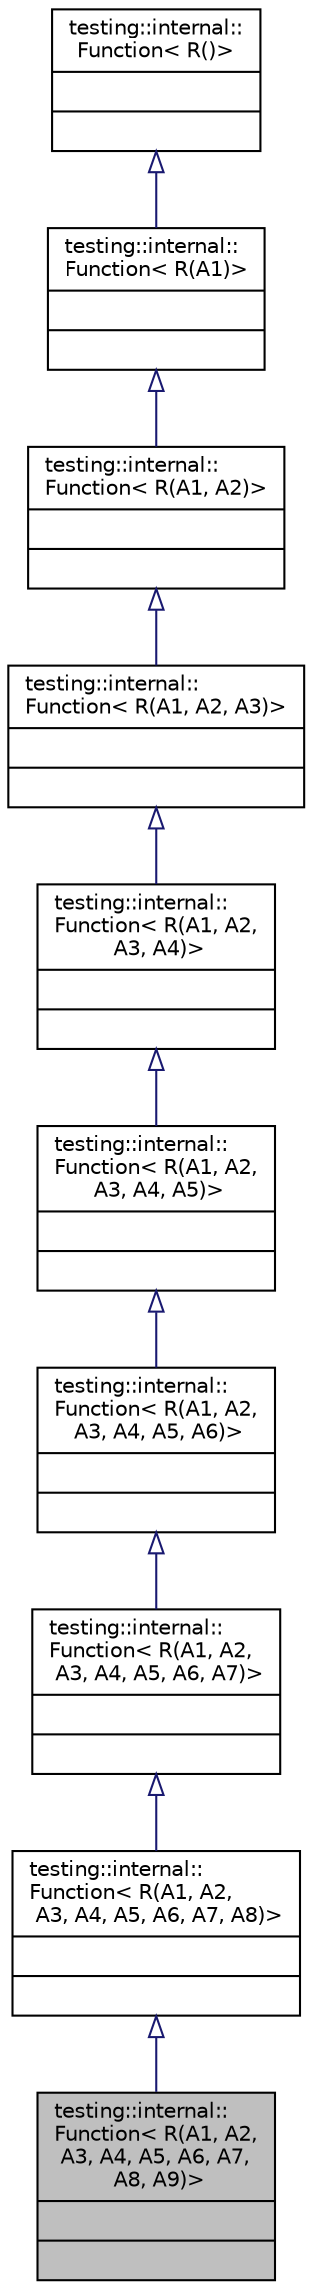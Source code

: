 digraph "testing::internal::Function&lt; R(A1, A2, A3, A4, A5, A6, A7, A8, A9)&gt;"
{
  edge [fontname="Helvetica",fontsize="10",labelfontname="Helvetica",labelfontsize="10"];
  node [fontname="Helvetica",fontsize="10",shape=record];
  Node11 [label="{testing::internal::\lFunction\< R(A1, A2,\l A3, A4, A5, A6, A7,\l A8, A9)\>\n||}",height=0.2,width=0.4,color="black", fillcolor="grey75", style="filled", fontcolor="black"];
  Node12 -> Node11 [dir="back",color="midnightblue",fontsize="10",style="solid",arrowtail="onormal",fontname="Helvetica"];
  Node12 [label="{testing::internal::\lFunction\< R(A1, A2,\l A3, A4, A5, A6, A7, A8)\>\n||}",height=0.2,width=0.4,color="black", fillcolor="white", style="filled",URL="$da/db1/structtesting_1_1internal_1_1_function_3_01_r_07_a1_00_01_a2_00_01_a3_00_01_a4_00_01_a5_00_01_a6_00_01_a7_00_01_a8_08_4.html"];
  Node13 -> Node12 [dir="back",color="midnightblue",fontsize="10",style="solid",arrowtail="onormal",fontname="Helvetica"];
  Node13 [label="{testing::internal::\lFunction\< R(A1, A2,\l A3, A4, A5, A6, A7)\>\n||}",height=0.2,width=0.4,color="black", fillcolor="white", style="filled",URL="$d9/dd2/structtesting_1_1internal_1_1_function_3_01_r_07_a1_00_01_a2_00_01_a3_00_01_a4_00_01_a5_00_01_a6_00_01_a7_08_4.html"];
  Node14 -> Node13 [dir="back",color="midnightblue",fontsize="10",style="solid",arrowtail="onormal",fontname="Helvetica"];
  Node14 [label="{testing::internal::\lFunction\< R(A1, A2,\l A3, A4, A5, A6)\>\n||}",height=0.2,width=0.4,color="black", fillcolor="white", style="filled",URL="$d9/d0b/structtesting_1_1internal_1_1_function_3_01_r_07_a1_00_01_a2_00_01_a3_00_01_a4_00_01_a5_00_01_a6_08_4.html"];
  Node15 -> Node14 [dir="back",color="midnightblue",fontsize="10",style="solid",arrowtail="onormal",fontname="Helvetica"];
  Node15 [label="{testing::internal::\lFunction\< R(A1, A2,\l A3, A4, A5)\>\n||}",height=0.2,width=0.4,color="black", fillcolor="white", style="filled",URL="$d6/d09/structtesting_1_1internal_1_1_function_3_01_r_07_a1_00_01_a2_00_01_a3_00_01_a4_00_01_a5_08_4.html"];
  Node16 -> Node15 [dir="back",color="midnightblue",fontsize="10",style="solid",arrowtail="onormal",fontname="Helvetica"];
  Node16 [label="{testing::internal::\lFunction\< R(A1, A2,\l A3, A4)\>\n||}",height=0.2,width=0.4,color="black", fillcolor="white", style="filled",URL="$d2/df8/structtesting_1_1internal_1_1_function_3_01_r_07_a1_00_01_a2_00_01_a3_00_01_a4_08_4.html"];
  Node17 -> Node16 [dir="back",color="midnightblue",fontsize="10",style="solid",arrowtail="onormal",fontname="Helvetica"];
  Node17 [label="{testing::internal::\lFunction\< R(A1, A2, A3)\>\n||}",height=0.2,width=0.4,color="black", fillcolor="white", style="filled",URL="$d6/d2d/structtesting_1_1internal_1_1_function_3_01_r_07_a1_00_01_a2_00_01_a3_08_4.html"];
  Node18 -> Node17 [dir="back",color="midnightblue",fontsize="10",style="solid",arrowtail="onormal",fontname="Helvetica"];
  Node18 [label="{testing::internal::\lFunction\< R(A1, A2)\>\n||}",height=0.2,width=0.4,color="black", fillcolor="white", style="filled",URL="$de/dfa/structtesting_1_1internal_1_1_function_3_01_r_07_a1_00_01_a2_08_4.html"];
  Node19 -> Node18 [dir="back",color="midnightblue",fontsize="10",style="solid",arrowtail="onormal",fontname="Helvetica"];
  Node19 [label="{testing::internal::\lFunction\< R(A1)\>\n||}",height=0.2,width=0.4,color="black", fillcolor="white", style="filled",URL="$d7/d89/structtesting_1_1internal_1_1_function_3_01_r_07_a1_08_4.html"];
  Node20 -> Node19 [dir="back",color="midnightblue",fontsize="10",style="solid",arrowtail="onormal",fontname="Helvetica"];
  Node20 [label="{testing::internal::\lFunction\< R()\>\n||}",height=0.2,width=0.4,color="black", fillcolor="white", style="filled",URL="$d5/ddb/structtesting_1_1internal_1_1_function_3_01_r_07_08_4.html"];
}
